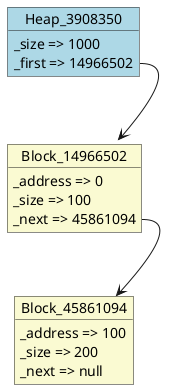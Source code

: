 @startuml object
object Heap_3908350#LightBlue {
  _size => 1000
  _first => 14966502
}
object Block_14966502#LightGoldenRodYellow {
  _address => 0
  _size => 100
  _next => 45861094
}
object Block_45861094#LightGoldenRodYellow {
  _address => 100
  _size => 200
  _next => null
}
Block_14966502::_next --> Block_45861094
Heap_3908350::_first --> Block_14966502
@enduml

